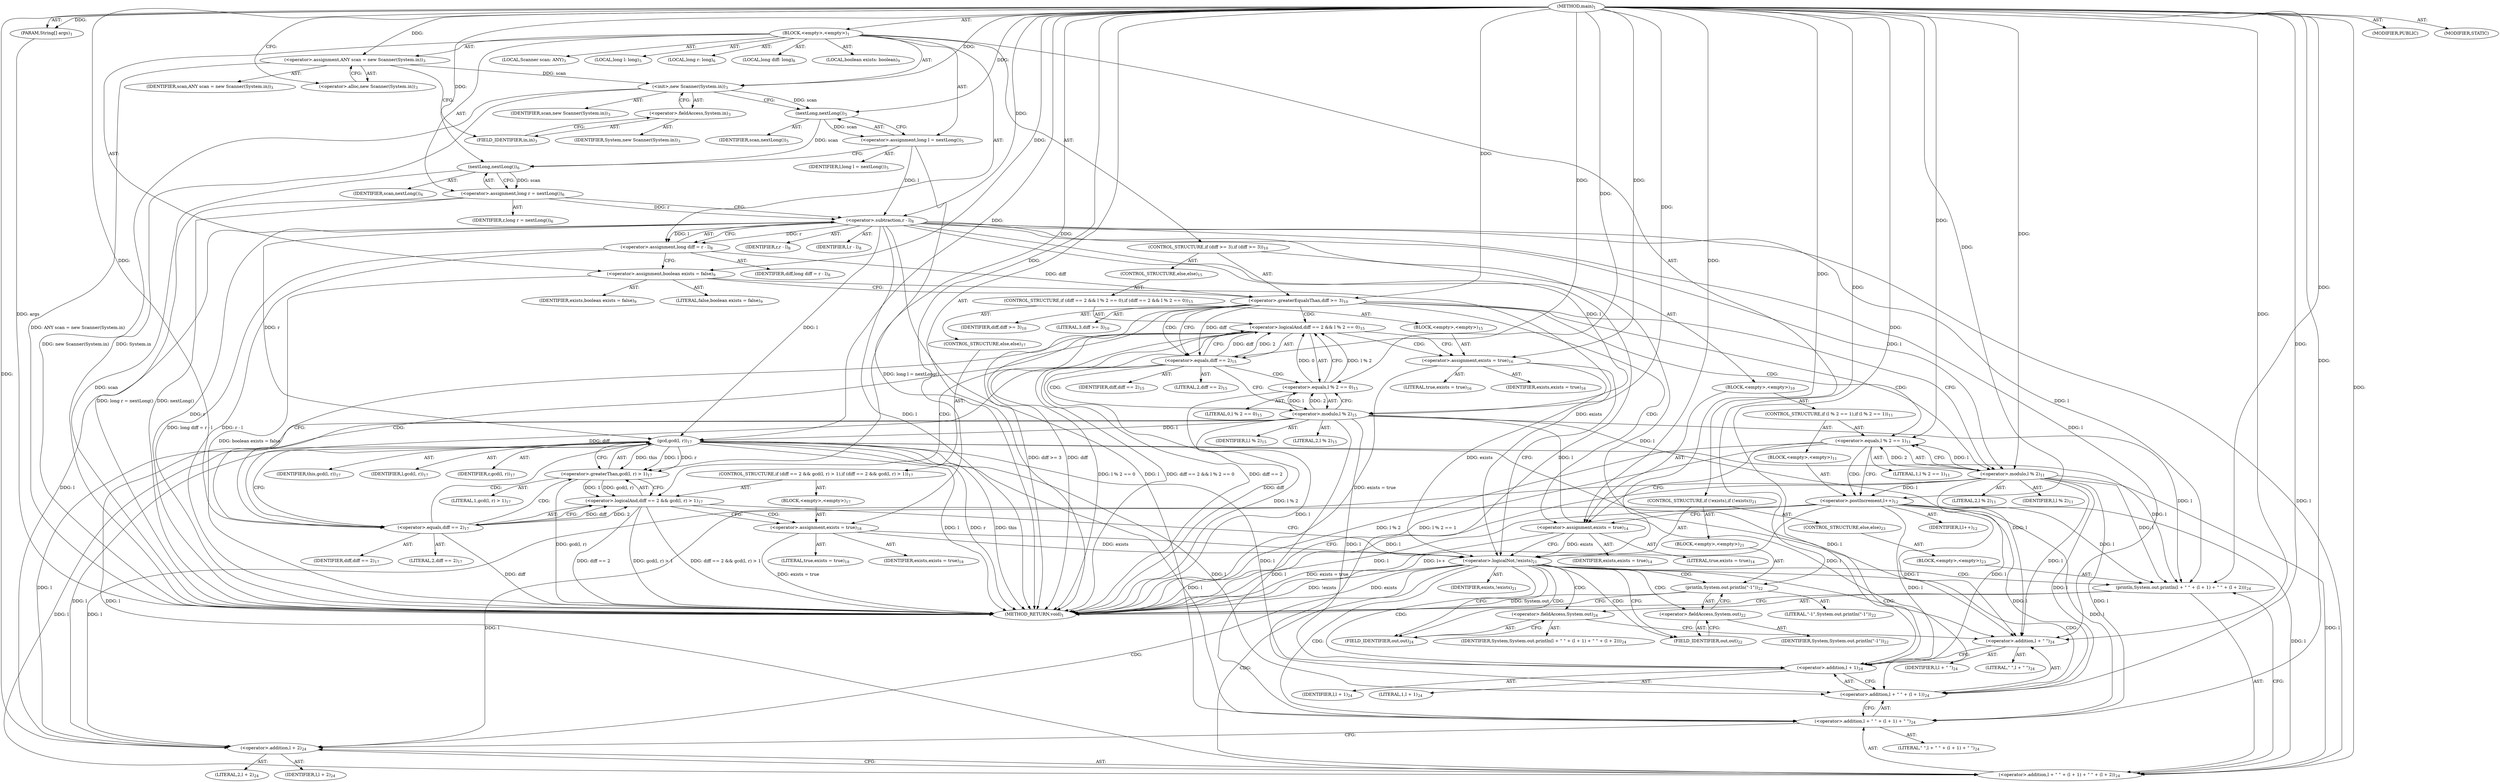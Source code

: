 digraph "main" {  
"19" [label = <(METHOD,main)<SUB>1</SUB>> ]
"20" [label = <(PARAM,String[] args)<SUB>1</SUB>> ]
"21" [label = <(BLOCK,&lt;empty&gt;,&lt;empty&gt;)<SUB>1</SUB>> ]
"4" [label = <(LOCAL,Scanner scan: ANY)<SUB>3</SUB>> ]
"22" [label = <(&lt;operator&gt;.assignment,ANY scan = new Scanner(System.in))<SUB>3</SUB>> ]
"23" [label = <(IDENTIFIER,scan,ANY scan = new Scanner(System.in))<SUB>3</SUB>> ]
"24" [label = <(&lt;operator&gt;.alloc,new Scanner(System.in))<SUB>3</SUB>> ]
"25" [label = <(&lt;init&gt;,new Scanner(System.in))<SUB>3</SUB>> ]
"3" [label = <(IDENTIFIER,scan,new Scanner(System.in))<SUB>3</SUB>> ]
"26" [label = <(&lt;operator&gt;.fieldAccess,System.in)<SUB>3</SUB>> ]
"27" [label = <(IDENTIFIER,System,new Scanner(System.in))<SUB>3</SUB>> ]
"28" [label = <(FIELD_IDENTIFIER,in,in)<SUB>3</SUB>> ]
"29" [label = <(LOCAL,long l: long)<SUB>5</SUB>> ]
"30" [label = <(&lt;operator&gt;.assignment,long l = nextLong())<SUB>5</SUB>> ]
"31" [label = <(IDENTIFIER,l,long l = nextLong())<SUB>5</SUB>> ]
"32" [label = <(nextLong,nextLong())<SUB>5</SUB>> ]
"33" [label = <(IDENTIFIER,scan,nextLong())<SUB>5</SUB>> ]
"34" [label = <(LOCAL,long r: long)<SUB>6</SUB>> ]
"35" [label = <(&lt;operator&gt;.assignment,long r = nextLong())<SUB>6</SUB>> ]
"36" [label = <(IDENTIFIER,r,long r = nextLong())<SUB>6</SUB>> ]
"37" [label = <(nextLong,nextLong())<SUB>6</SUB>> ]
"38" [label = <(IDENTIFIER,scan,nextLong())<SUB>6</SUB>> ]
"39" [label = <(LOCAL,long diff: long)<SUB>8</SUB>> ]
"40" [label = <(&lt;operator&gt;.assignment,long diff = r - l)<SUB>8</SUB>> ]
"41" [label = <(IDENTIFIER,diff,long diff = r - l)<SUB>8</SUB>> ]
"42" [label = <(&lt;operator&gt;.subtraction,r - l)<SUB>8</SUB>> ]
"43" [label = <(IDENTIFIER,r,r - l)<SUB>8</SUB>> ]
"44" [label = <(IDENTIFIER,l,r - l)<SUB>8</SUB>> ]
"45" [label = <(LOCAL,boolean exists: boolean)<SUB>9</SUB>> ]
"46" [label = <(&lt;operator&gt;.assignment,boolean exists = false)<SUB>9</SUB>> ]
"47" [label = <(IDENTIFIER,exists,boolean exists = false)<SUB>9</SUB>> ]
"48" [label = <(LITERAL,false,boolean exists = false)<SUB>9</SUB>> ]
"49" [label = <(CONTROL_STRUCTURE,if (diff &gt;= 3),if (diff &gt;= 3))<SUB>10</SUB>> ]
"50" [label = <(&lt;operator&gt;.greaterEqualsThan,diff &gt;= 3)<SUB>10</SUB>> ]
"51" [label = <(IDENTIFIER,diff,diff &gt;= 3)<SUB>10</SUB>> ]
"52" [label = <(LITERAL,3,diff &gt;= 3)<SUB>10</SUB>> ]
"53" [label = <(BLOCK,&lt;empty&gt;,&lt;empty&gt;)<SUB>10</SUB>> ]
"54" [label = <(CONTROL_STRUCTURE,if (l % 2 == 1),if (l % 2 == 1))<SUB>11</SUB>> ]
"55" [label = <(&lt;operator&gt;.equals,l % 2 == 1)<SUB>11</SUB>> ]
"56" [label = <(&lt;operator&gt;.modulo,l % 2)<SUB>11</SUB>> ]
"57" [label = <(IDENTIFIER,l,l % 2)<SUB>11</SUB>> ]
"58" [label = <(LITERAL,2,l % 2)<SUB>11</SUB>> ]
"59" [label = <(LITERAL,1,l % 2 == 1)<SUB>11</SUB>> ]
"60" [label = <(BLOCK,&lt;empty&gt;,&lt;empty&gt;)<SUB>11</SUB>> ]
"61" [label = <(&lt;operator&gt;.postIncrement,l++)<SUB>12</SUB>> ]
"62" [label = <(IDENTIFIER,l,l++)<SUB>12</SUB>> ]
"63" [label = <(&lt;operator&gt;.assignment,exists = true)<SUB>14</SUB>> ]
"64" [label = <(IDENTIFIER,exists,exists = true)<SUB>14</SUB>> ]
"65" [label = <(LITERAL,true,exists = true)<SUB>14</SUB>> ]
"66" [label = <(CONTROL_STRUCTURE,else,else)<SUB>15</SUB>> ]
"67" [label = <(CONTROL_STRUCTURE,if (diff == 2 &amp;&amp; l % 2 == 0),if (diff == 2 &amp;&amp; l % 2 == 0))<SUB>15</SUB>> ]
"68" [label = <(&lt;operator&gt;.logicalAnd,diff == 2 &amp;&amp; l % 2 == 0)<SUB>15</SUB>> ]
"69" [label = <(&lt;operator&gt;.equals,diff == 2)<SUB>15</SUB>> ]
"70" [label = <(IDENTIFIER,diff,diff == 2)<SUB>15</SUB>> ]
"71" [label = <(LITERAL,2,diff == 2)<SUB>15</SUB>> ]
"72" [label = <(&lt;operator&gt;.equals,l % 2 == 0)<SUB>15</SUB>> ]
"73" [label = <(&lt;operator&gt;.modulo,l % 2)<SUB>15</SUB>> ]
"74" [label = <(IDENTIFIER,l,l % 2)<SUB>15</SUB>> ]
"75" [label = <(LITERAL,2,l % 2)<SUB>15</SUB>> ]
"76" [label = <(LITERAL,0,l % 2 == 0)<SUB>15</SUB>> ]
"77" [label = <(BLOCK,&lt;empty&gt;,&lt;empty&gt;)<SUB>15</SUB>> ]
"78" [label = <(&lt;operator&gt;.assignment,exists = true)<SUB>16</SUB>> ]
"79" [label = <(IDENTIFIER,exists,exists = true)<SUB>16</SUB>> ]
"80" [label = <(LITERAL,true,exists = true)<SUB>16</SUB>> ]
"81" [label = <(CONTROL_STRUCTURE,else,else)<SUB>17</SUB>> ]
"82" [label = <(CONTROL_STRUCTURE,if (diff == 2 &amp;&amp; gcd(l, r) &gt; 1),if (diff == 2 &amp;&amp; gcd(l, r) &gt; 1))<SUB>17</SUB>> ]
"83" [label = <(&lt;operator&gt;.logicalAnd,diff == 2 &amp;&amp; gcd(l, r) &gt; 1)<SUB>17</SUB>> ]
"84" [label = <(&lt;operator&gt;.equals,diff == 2)<SUB>17</SUB>> ]
"85" [label = <(IDENTIFIER,diff,diff == 2)<SUB>17</SUB>> ]
"86" [label = <(LITERAL,2,diff == 2)<SUB>17</SUB>> ]
"87" [label = <(&lt;operator&gt;.greaterThan,gcd(l, r) &gt; 1)<SUB>17</SUB>> ]
"88" [label = <(gcd,gcd(l, r))<SUB>17</SUB>> ]
"89" [label = <(IDENTIFIER,this,gcd(l, r))<SUB>17</SUB>> ]
"90" [label = <(IDENTIFIER,l,gcd(l, r))<SUB>17</SUB>> ]
"91" [label = <(IDENTIFIER,r,gcd(l, r))<SUB>17</SUB>> ]
"92" [label = <(LITERAL,1,gcd(l, r) &gt; 1)<SUB>17</SUB>> ]
"93" [label = <(BLOCK,&lt;empty&gt;,&lt;empty&gt;)<SUB>17</SUB>> ]
"94" [label = <(&lt;operator&gt;.assignment,exists = true)<SUB>18</SUB>> ]
"95" [label = <(IDENTIFIER,exists,exists = true)<SUB>18</SUB>> ]
"96" [label = <(LITERAL,true,exists = true)<SUB>18</SUB>> ]
"97" [label = <(CONTROL_STRUCTURE,if (!exists),if (!exists))<SUB>21</SUB>> ]
"98" [label = <(&lt;operator&gt;.logicalNot,!exists)<SUB>21</SUB>> ]
"99" [label = <(IDENTIFIER,exists,!exists)<SUB>21</SUB>> ]
"100" [label = <(BLOCK,&lt;empty&gt;,&lt;empty&gt;)<SUB>21</SUB>> ]
"101" [label = <(println,System.out.println(&quot;-1&quot;))<SUB>22</SUB>> ]
"102" [label = <(&lt;operator&gt;.fieldAccess,System.out)<SUB>22</SUB>> ]
"103" [label = <(IDENTIFIER,System,System.out.println(&quot;-1&quot;))<SUB>22</SUB>> ]
"104" [label = <(FIELD_IDENTIFIER,out,out)<SUB>22</SUB>> ]
"105" [label = <(LITERAL,&quot;-1&quot;,System.out.println(&quot;-1&quot;))<SUB>22</SUB>> ]
"106" [label = <(CONTROL_STRUCTURE,else,else)<SUB>23</SUB>> ]
"107" [label = <(BLOCK,&lt;empty&gt;,&lt;empty&gt;)<SUB>23</SUB>> ]
"108" [label = <(println,System.out.println(l + &quot; &quot; + (l + 1) + &quot; &quot; + (l + 2)))<SUB>24</SUB>> ]
"109" [label = <(&lt;operator&gt;.fieldAccess,System.out)<SUB>24</SUB>> ]
"110" [label = <(IDENTIFIER,System,System.out.println(l + &quot; &quot; + (l + 1) + &quot; &quot; + (l + 2)))<SUB>24</SUB>> ]
"111" [label = <(FIELD_IDENTIFIER,out,out)<SUB>24</SUB>> ]
"112" [label = <(&lt;operator&gt;.addition,l + &quot; &quot; + (l + 1) + &quot; &quot; + (l + 2))<SUB>24</SUB>> ]
"113" [label = <(&lt;operator&gt;.addition,l + &quot; &quot; + (l + 1) + &quot; &quot;)<SUB>24</SUB>> ]
"114" [label = <(&lt;operator&gt;.addition,l + &quot; &quot; + (l + 1))<SUB>24</SUB>> ]
"115" [label = <(&lt;operator&gt;.addition,l + &quot; &quot;)<SUB>24</SUB>> ]
"116" [label = <(IDENTIFIER,l,l + &quot; &quot;)<SUB>24</SUB>> ]
"117" [label = <(LITERAL,&quot; &quot;,l + &quot; &quot;)<SUB>24</SUB>> ]
"118" [label = <(&lt;operator&gt;.addition,l + 1)<SUB>24</SUB>> ]
"119" [label = <(IDENTIFIER,l,l + 1)<SUB>24</SUB>> ]
"120" [label = <(LITERAL,1,l + 1)<SUB>24</SUB>> ]
"121" [label = <(LITERAL,&quot; &quot;,l + &quot; &quot; + (l + 1) + &quot; &quot;)<SUB>24</SUB>> ]
"122" [label = <(&lt;operator&gt;.addition,l + 2)<SUB>24</SUB>> ]
"123" [label = <(IDENTIFIER,l,l + 2)<SUB>24</SUB>> ]
"124" [label = <(LITERAL,2,l + 2)<SUB>24</SUB>> ]
"125" [label = <(MODIFIER,PUBLIC)> ]
"126" [label = <(MODIFIER,STATIC)> ]
"127" [label = <(METHOD_RETURN,void)<SUB>1</SUB>> ]
  "19" -> "20"  [ label = "AST: "] 
  "19" -> "21"  [ label = "AST: "] 
  "19" -> "125"  [ label = "AST: "] 
  "19" -> "126"  [ label = "AST: "] 
  "19" -> "127"  [ label = "AST: "] 
  "21" -> "4"  [ label = "AST: "] 
  "21" -> "22"  [ label = "AST: "] 
  "21" -> "25"  [ label = "AST: "] 
  "21" -> "29"  [ label = "AST: "] 
  "21" -> "30"  [ label = "AST: "] 
  "21" -> "34"  [ label = "AST: "] 
  "21" -> "35"  [ label = "AST: "] 
  "21" -> "39"  [ label = "AST: "] 
  "21" -> "40"  [ label = "AST: "] 
  "21" -> "45"  [ label = "AST: "] 
  "21" -> "46"  [ label = "AST: "] 
  "21" -> "49"  [ label = "AST: "] 
  "21" -> "97"  [ label = "AST: "] 
  "22" -> "23"  [ label = "AST: "] 
  "22" -> "24"  [ label = "AST: "] 
  "25" -> "3"  [ label = "AST: "] 
  "25" -> "26"  [ label = "AST: "] 
  "26" -> "27"  [ label = "AST: "] 
  "26" -> "28"  [ label = "AST: "] 
  "30" -> "31"  [ label = "AST: "] 
  "30" -> "32"  [ label = "AST: "] 
  "32" -> "33"  [ label = "AST: "] 
  "35" -> "36"  [ label = "AST: "] 
  "35" -> "37"  [ label = "AST: "] 
  "37" -> "38"  [ label = "AST: "] 
  "40" -> "41"  [ label = "AST: "] 
  "40" -> "42"  [ label = "AST: "] 
  "42" -> "43"  [ label = "AST: "] 
  "42" -> "44"  [ label = "AST: "] 
  "46" -> "47"  [ label = "AST: "] 
  "46" -> "48"  [ label = "AST: "] 
  "49" -> "50"  [ label = "AST: "] 
  "49" -> "53"  [ label = "AST: "] 
  "49" -> "66"  [ label = "AST: "] 
  "50" -> "51"  [ label = "AST: "] 
  "50" -> "52"  [ label = "AST: "] 
  "53" -> "54"  [ label = "AST: "] 
  "53" -> "63"  [ label = "AST: "] 
  "54" -> "55"  [ label = "AST: "] 
  "54" -> "60"  [ label = "AST: "] 
  "55" -> "56"  [ label = "AST: "] 
  "55" -> "59"  [ label = "AST: "] 
  "56" -> "57"  [ label = "AST: "] 
  "56" -> "58"  [ label = "AST: "] 
  "60" -> "61"  [ label = "AST: "] 
  "61" -> "62"  [ label = "AST: "] 
  "63" -> "64"  [ label = "AST: "] 
  "63" -> "65"  [ label = "AST: "] 
  "66" -> "67"  [ label = "AST: "] 
  "67" -> "68"  [ label = "AST: "] 
  "67" -> "77"  [ label = "AST: "] 
  "67" -> "81"  [ label = "AST: "] 
  "68" -> "69"  [ label = "AST: "] 
  "68" -> "72"  [ label = "AST: "] 
  "69" -> "70"  [ label = "AST: "] 
  "69" -> "71"  [ label = "AST: "] 
  "72" -> "73"  [ label = "AST: "] 
  "72" -> "76"  [ label = "AST: "] 
  "73" -> "74"  [ label = "AST: "] 
  "73" -> "75"  [ label = "AST: "] 
  "77" -> "78"  [ label = "AST: "] 
  "78" -> "79"  [ label = "AST: "] 
  "78" -> "80"  [ label = "AST: "] 
  "81" -> "82"  [ label = "AST: "] 
  "82" -> "83"  [ label = "AST: "] 
  "82" -> "93"  [ label = "AST: "] 
  "83" -> "84"  [ label = "AST: "] 
  "83" -> "87"  [ label = "AST: "] 
  "84" -> "85"  [ label = "AST: "] 
  "84" -> "86"  [ label = "AST: "] 
  "87" -> "88"  [ label = "AST: "] 
  "87" -> "92"  [ label = "AST: "] 
  "88" -> "89"  [ label = "AST: "] 
  "88" -> "90"  [ label = "AST: "] 
  "88" -> "91"  [ label = "AST: "] 
  "93" -> "94"  [ label = "AST: "] 
  "94" -> "95"  [ label = "AST: "] 
  "94" -> "96"  [ label = "AST: "] 
  "97" -> "98"  [ label = "AST: "] 
  "97" -> "100"  [ label = "AST: "] 
  "97" -> "106"  [ label = "AST: "] 
  "98" -> "99"  [ label = "AST: "] 
  "100" -> "101"  [ label = "AST: "] 
  "101" -> "102"  [ label = "AST: "] 
  "101" -> "105"  [ label = "AST: "] 
  "102" -> "103"  [ label = "AST: "] 
  "102" -> "104"  [ label = "AST: "] 
  "106" -> "107"  [ label = "AST: "] 
  "107" -> "108"  [ label = "AST: "] 
  "108" -> "109"  [ label = "AST: "] 
  "108" -> "112"  [ label = "AST: "] 
  "109" -> "110"  [ label = "AST: "] 
  "109" -> "111"  [ label = "AST: "] 
  "112" -> "113"  [ label = "AST: "] 
  "112" -> "122"  [ label = "AST: "] 
  "113" -> "114"  [ label = "AST: "] 
  "113" -> "121"  [ label = "AST: "] 
  "114" -> "115"  [ label = "AST: "] 
  "114" -> "118"  [ label = "AST: "] 
  "115" -> "116"  [ label = "AST: "] 
  "115" -> "117"  [ label = "AST: "] 
  "118" -> "119"  [ label = "AST: "] 
  "118" -> "120"  [ label = "AST: "] 
  "122" -> "123"  [ label = "AST: "] 
  "122" -> "124"  [ label = "AST: "] 
  "22" -> "28"  [ label = "CFG: "] 
  "25" -> "32"  [ label = "CFG: "] 
  "30" -> "37"  [ label = "CFG: "] 
  "35" -> "42"  [ label = "CFG: "] 
  "40" -> "46"  [ label = "CFG: "] 
  "46" -> "50"  [ label = "CFG: "] 
  "24" -> "22"  [ label = "CFG: "] 
  "26" -> "25"  [ label = "CFG: "] 
  "32" -> "30"  [ label = "CFG: "] 
  "37" -> "35"  [ label = "CFG: "] 
  "42" -> "40"  [ label = "CFG: "] 
  "50" -> "56"  [ label = "CFG: "] 
  "50" -> "69"  [ label = "CFG: "] 
  "98" -> "104"  [ label = "CFG: "] 
  "98" -> "111"  [ label = "CFG: "] 
  "28" -> "26"  [ label = "CFG: "] 
  "63" -> "98"  [ label = "CFG: "] 
  "101" -> "127"  [ label = "CFG: "] 
  "55" -> "61"  [ label = "CFG: "] 
  "55" -> "63"  [ label = "CFG: "] 
  "68" -> "78"  [ label = "CFG: "] 
  "68" -> "84"  [ label = "CFG: "] 
  "102" -> "101"  [ label = "CFG: "] 
  "108" -> "127"  [ label = "CFG: "] 
  "56" -> "55"  [ label = "CFG: "] 
  "61" -> "63"  [ label = "CFG: "] 
  "69" -> "68"  [ label = "CFG: "] 
  "69" -> "73"  [ label = "CFG: "] 
  "72" -> "68"  [ label = "CFG: "] 
  "78" -> "98"  [ label = "CFG: "] 
  "104" -> "102"  [ label = "CFG: "] 
  "109" -> "115"  [ label = "CFG: "] 
  "112" -> "108"  [ label = "CFG: "] 
  "73" -> "72"  [ label = "CFG: "] 
  "83" -> "94"  [ label = "CFG: "] 
  "83" -> "98"  [ label = "CFG: "] 
  "111" -> "109"  [ label = "CFG: "] 
  "113" -> "122"  [ label = "CFG: "] 
  "122" -> "112"  [ label = "CFG: "] 
  "84" -> "83"  [ label = "CFG: "] 
  "84" -> "88"  [ label = "CFG: "] 
  "87" -> "83"  [ label = "CFG: "] 
  "94" -> "98"  [ label = "CFG: "] 
  "114" -> "113"  [ label = "CFG: "] 
  "88" -> "87"  [ label = "CFG: "] 
  "115" -> "118"  [ label = "CFG: "] 
  "118" -> "114"  [ label = "CFG: "] 
  "19" -> "24"  [ label = "CFG: "] 
  "20" -> "127"  [ label = "DDG: args"] 
  "22" -> "127"  [ label = "DDG: ANY scan = new Scanner(System.in)"] 
  "25" -> "127"  [ label = "DDG: System.in"] 
  "25" -> "127"  [ label = "DDG: new Scanner(System.in)"] 
  "30" -> "127"  [ label = "DDG: long l = nextLong()"] 
  "37" -> "127"  [ label = "DDG: scan"] 
  "35" -> "127"  [ label = "DDG: nextLong()"] 
  "35" -> "127"  [ label = "DDG: long r = nextLong()"] 
  "42" -> "127"  [ label = "DDG: r"] 
  "42" -> "127"  [ label = "DDG: l"] 
  "40" -> "127"  [ label = "DDG: r - l"] 
  "40" -> "127"  [ label = "DDG: long diff = r - l"] 
  "46" -> "127"  [ label = "DDG: boolean exists = false"] 
  "50" -> "127"  [ label = "DDG: diff"] 
  "50" -> "127"  [ label = "DDG: diff &gt;= 3"] 
  "69" -> "127"  [ label = "DDG: diff"] 
  "68" -> "127"  [ label = "DDG: diff == 2"] 
  "73" -> "127"  [ label = "DDG: l"] 
  "72" -> "127"  [ label = "DDG: l % 2"] 
  "68" -> "127"  [ label = "DDG: l % 2 == 0"] 
  "68" -> "127"  [ label = "DDG: diff == 2 &amp;&amp; l % 2 == 0"] 
  "84" -> "127"  [ label = "DDG: diff"] 
  "83" -> "127"  [ label = "DDG: diff == 2"] 
  "88" -> "127"  [ label = "DDG: l"] 
  "88" -> "127"  [ label = "DDG: r"] 
  "87" -> "127"  [ label = "DDG: gcd(l, r)"] 
  "83" -> "127"  [ label = "DDG: gcd(l, r) &gt; 1"] 
  "83" -> "127"  [ label = "DDG: diff == 2 &amp;&amp; gcd(l, r) &gt; 1"] 
  "94" -> "127"  [ label = "DDG: exists = true"] 
  "78" -> "127"  [ label = "DDG: exists = true"] 
  "56" -> "127"  [ label = "DDG: l"] 
  "55" -> "127"  [ label = "DDG: l % 2"] 
  "55" -> "127"  [ label = "DDG: l % 2 == 1"] 
  "61" -> "127"  [ label = "DDG: l"] 
  "61" -> "127"  [ label = "DDG: l++"] 
  "63" -> "127"  [ label = "DDG: exists = true"] 
  "98" -> "127"  [ label = "DDG: exists"] 
  "98" -> "127"  [ label = "DDG: !exists"] 
  "101" -> "127"  [ label = "DDG: System.out"] 
  "88" -> "127"  [ label = "DDG: this"] 
  "19" -> "20"  [ label = "DDG: "] 
  "19" -> "22"  [ label = "DDG: "] 
  "32" -> "30"  [ label = "DDG: scan"] 
  "37" -> "35"  [ label = "DDG: scan"] 
  "42" -> "40"  [ label = "DDG: r"] 
  "42" -> "40"  [ label = "DDG: l"] 
  "19" -> "46"  [ label = "DDG: "] 
  "22" -> "25"  [ label = "DDG: scan"] 
  "19" -> "25"  [ label = "DDG: "] 
  "25" -> "32"  [ label = "DDG: scan"] 
  "19" -> "32"  [ label = "DDG: "] 
  "32" -> "37"  [ label = "DDG: scan"] 
  "19" -> "37"  [ label = "DDG: "] 
  "35" -> "42"  [ label = "DDG: r"] 
  "19" -> "42"  [ label = "DDG: "] 
  "30" -> "42"  [ label = "DDG: l"] 
  "40" -> "50"  [ label = "DDG: diff"] 
  "19" -> "50"  [ label = "DDG: "] 
  "19" -> "63"  [ label = "DDG: "] 
  "46" -> "98"  [ label = "DDG: exists"] 
  "94" -> "98"  [ label = "DDG: exists"] 
  "78" -> "98"  [ label = "DDG: exists"] 
  "63" -> "98"  [ label = "DDG: exists"] 
  "19" -> "98"  [ label = "DDG: "] 
  "19" -> "101"  [ label = "DDG: "] 
  "56" -> "55"  [ label = "DDG: l"] 
  "56" -> "55"  [ label = "DDG: 2"] 
  "19" -> "55"  [ label = "DDG: "] 
  "69" -> "68"  [ label = "DDG: diff"] 
  "69" -> "68"  [ label = "DDG: 2"] 
  "72" -> "68"  [ label = "DDG: l % 2"] 
  "72" -> "68"  [ label = "DDG: 0"] 
  "19" -> "78"  [ label = "DDG: "] 
  "42" -> "108"  [ label = "DDG: l"] 
  "73" -> "108"  [ label = "DDG: l"] 
  "88" -> "108"  [ label = "DDG: l"] 
  "56" -> "108"  [ label = "DDG: l"] 
  "61" -> "108"  [ label = "DDG: l"] 
  "19" -> "108"  [ label = "DDG: "] 
  "42" -> "56"  [ label = "DDG: l"] 
  "19" -> "56"  [ label = "DDG: "] 
  "56" -> "61"  [ label = "DDG: l"] 
  "19" -> "61"  [ label = "DDG: "] 
  "50" -> "69"  [ label = "DDG: diff"] 
  "19" -> "69"  [ label = "DDG: "] 
  "73" -> "72"  [ label = "DDG: l"] 
  "73" -> "72"  [ label = "DDG: 2"] 
  "19" -> "72"  [ label = "DDG: "] 
  "42" -> "112"  [ label = "DDG: l"] 
  "73" -> "112"  [ label = "DDG: l"] 
  "88" -> "112"  [ label = "DDG: l"] 
  "56" -> "112"  [ label = "DDG: l"] 
  "61" -> "112"  [ label = "DDG: l"] 
  "19" -> "112"  [ label = "DDG: "] 
  "42" -> "73"  [ label = "DDG: l"] 
  "19" -> "73"  [ label = "DDG: "] 
  "84" -> "83"  [ label = "DDG: diff"] 
  "84" -> "83"  [ label = "DDG: 2"] 
  "87" -> "83"  [ label = "DDG: gcd(l, r)"] 
  "87" -> "83"  [ label = "DDG: 1"] 
  "19" -> "94"  [ label = "DDG: "] 
  "42" -> "113"  [ label = "DDG: l"] 
  "73" -> "113"  [ label = "DDG: l"] 
  "88" -> "113"  [ label = "DDG: l"] 
  "56" -> "113"  [ label = "DDG: l"] 
  "61" -> "113"  [ label = "DDG: l"] 
  "19" -> "113"  [ label = "DDG: "] 
  "19" -> "122"  [ label = "DDG: "] 
  "42" -> "122"  [ label = "DDG: l"] 
  "73" -> "122"  [ label = "DDG: l"] 
  "88" -> "122"  [ label = "DDG: l"] 
  "56" -> "122"  [ label = "DDG: l"] 
  "61" -> "122"  [ label = "DDG: l"] 
  "69" -> "84"  [ label = "DDG: diff"] 
  "19" -> "84"  [ label = "DDG: "] 
  "88" -> "87"  [ label = "DDG: this"] 
  "88" -> "87"  [ label = "DDG: l"] 
  "88" -> "87"  [ label = "DDG: r"] 
  "19" -> "87"  [ label = "DDG: "] 
  "42" -> "114"  [ label = "DDG: l"] 
  "73" -> "114"  [ label = "DDG: l"] 
  "88" -> "114"  [ label = "DDG: l"] 
  "56" -> "114"  [ label = "DDG: l"] 
  "61" -> "114"  [ label = "DDG: l"] 
  "19" -> "114"  [ label = "DDG: "] 
  "19" -> "88"  [ label = "DDG: "] 
  "42" -> "88"  [ label = "DDG: l"] 
  "73" -> "88"  [ label = "DDG: l"] 
  "42" -> "88"  [ label = "DDG: r"] 
  "42" -> "115"  [ label = "DDG: l"] 
  "73" -> "115"  [ label = "DDG: l"] 
  "88" -> "115"  [ label = "DDG: l"] 
  "56" -> "115"  [ label = "DDG: l"] 
  "61" -> "115"  [ label = "DDG: l"] 
  "19" -> "115"  [ label = "DDG: "] 
  "19" -> "118"  [ label = "DDG: "] 
  "42" -> "118"  [ label = "DDG: l"] 
  "73" -> "118"  [ label = "DDG: l"] 
  "88" -> "118"  [ label = "DDG: l"] 
  "56" -> "118"  [ label = "DDG: l"] 
  "61" -> "118"  [ label = "DDG: l"] 
  "50" -> "68"  [ label = "CDG: "] 
  "50" -> "56"  [ label = "CDG: "] 
  "50" -> "69"  [ label = "CDG: "] 
  "50" -> "63"  [ label = "CDG: "] 
  "50" -> "55"  [ label = "CDG: "] 
  "98" -> "115"  [ label = "CDG: "] 
  "98" -> "113"  [ label = "CDG: "] 
  "98" -> "122"  [ label = "CDG: "] 
  "98" -> "102"  [ label = "CDG: "] 
  "98" -> "114"  [ label = "CDG: "] 
  "98" -> "104"  [ label = "CDG: "] 
  "98" -> "112"  [ label = "CDG: "] 
  "98" -> "101"  [ label = "CDG: "] 
  "98" -> "118"  [ label = "CDG: "] 
  "98" -> "108"  [ label = "CDG: "] 
  "98" -> "111"  [ label = "CDG: "] 
  "98" -> "109"  [ label = "CDG: "] 
  "55" -> "61"  [ label = "CDG: "] 
  "68" -> "84"  [ label = "CDG: "] 
  "68" -> "83"  [ label = "CDG: "] 
  "68" -> "78"  [ label = "CDG: "] 
  "69" -> "73"  [ label = "CDG: "] 
  "69" -> "72"  [ label = "CDG: "] 
  "83" -> "94"  [ label = "CDG: "] 
  "84" -> "87"  [ label = "CDG: "] 
  "84" -> "88"  [ label = "CDG: "] 
}
